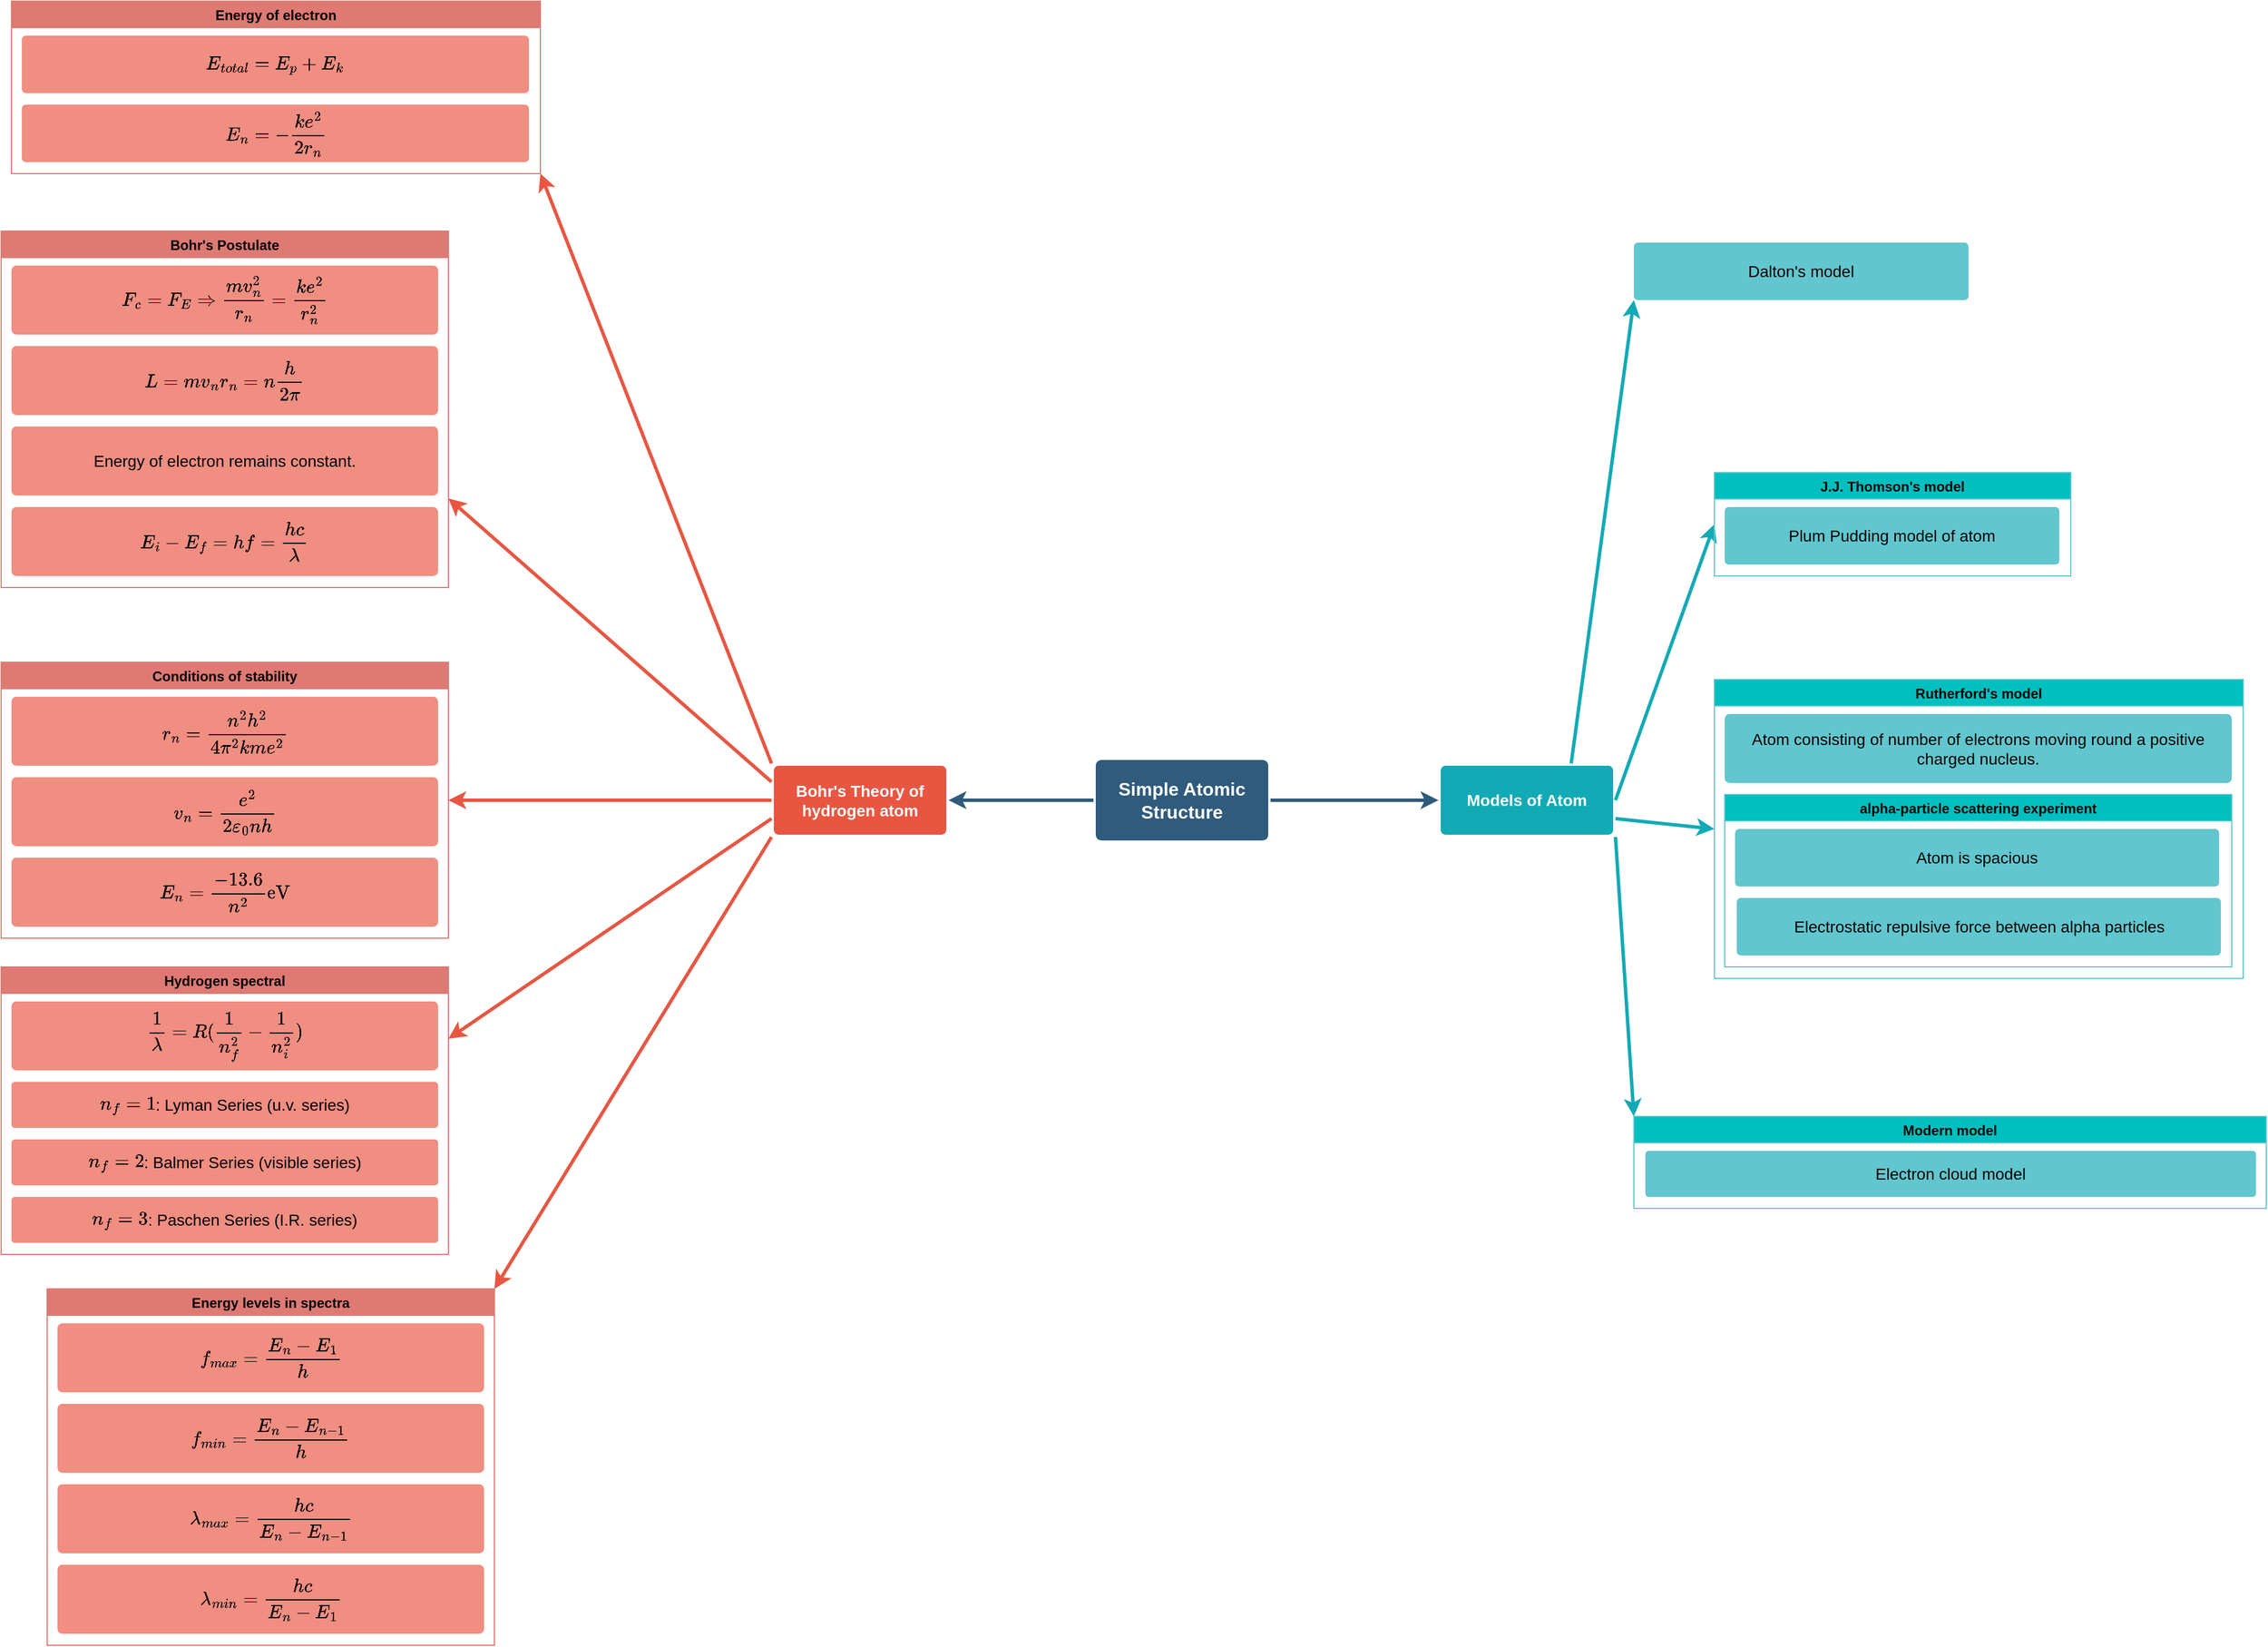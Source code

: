 <mxfile>
    <diagram id="nP-OY_wl-n511qJIP8V6" name="Page-1">
        <mxGraphModel dx="1172" dy="807" grid="1" gridSize="10" guides="1" tooltips="1" connect="1" arrows="1" fold="1" page="1" pageScale="1" pageWidth="1169" pageHeight="827" math="1" shadow="0">
            <root>
                <mxCell id="0"/>
                <mxCell id="1" parent="0"/>
                <mxCell id="3" value="" style="edgeStyle=none;rounded=0;jumpStyle=none;html=1;shadow=0;labelBackgroundColor=none;startArrow=none;startFill=0;endArrow=classic;endFill=1;jettySize=auto;orthogonalLoop=1;strokeColor=#2F5B7C;strokeWidth=3;fontFamily=Helvetica;fontSize=16;fontColor=#23445D;spacing=5;" parent="1" source="5" target="12" edge="1">
                    <mxGeometry relative="1" as="geometry"/>
                </mxCell>
                <mxCell id="4" value="" style="edgeStyle=none;rounded=0;jumpStyle=none;html=1;shadow=0;labelBackgroundColor=none;startArrow=none;startFill=0;endArrow=classic;endFill=1;jettySize=auto;orthogonalLoop=1;strokeColor=#2F5B7C;strokeWidth=3;fontFamily=Helvetica;fontSize=16;fontColor=#23445D;spacing=5;" parent="1" source="5" target="9" edge="1">
                    <mxGeometry relative="1" as="geometry"/>
                </mxCell>
                <mxCell id="5" value="Simple Atomic Structure" style="rounded=1;whiteSpace=wrap;html=1;shadow=0;labelBackgroundColor=none;strokeColor=none;strokeWidth=3;fillColor=#2F5B7C;fontFamily=Helvetica;fontSize=16;fontColor=#FFFFFF;align=center;fontStyle=1;spacing=5;arcSize=7;perimeterSpacing=2;" parent="1" vertex="1">
                    <mxGeometry x="1082" y="810" width="150" height="70" as="geometry"/>
                </mxCell>
                <mxCell id="6" value="" style="edgeStyle=none;rounded=1;jumpStyle=none;html=1;shadow=0;labelBackgroundColor=none;startArrow=none;startFill=0;jettySize=auto;orthogonalLoop=1;strokeColor=#E85642;strokeWidth=3;fontFamily=Helvetica;fontSize=14;fontColor=#FFFFFF;spacing=5;fontStyle=1;fillColor=#b0e3e6;entryX=1;entryY=1;entryDx=0;entryDy=0;exitX=0;exitY=0;exitDx=0;exitDy=0;" parent="1" source="9" target="25" edge="1">
                    <mxGeometry relative="1" as="geometry">
                        <mxPoint x="763.641" y="746" as="targetPoint"/>
                    </mxGeometry>
                </mxCell>
                <mxCell id="9" value="Bohr's Theory of hydrogen atom" style="rounded=1;whiteSpace=wrap;html=1;shadow=0;labelBackgroundColor=none;strokeColor=none;strokeWidth=3;fillColor=#e85642;fontFamily=Helvetica;fontSize=14;fontColor=#FFFFFF;align=center;spacing=5;fontStyle=1;arcSize=7;perimeterSpacing=2;" parent="1" vertex="1">
                    <mxGeometry x="802" y="815" width="150" height="60" as="geometry"/>
                </mxCell>
                <mxCell id="12" value="Models of Atom" style="rounded=1;whiteSpace=wrap;html=1;shadow=0;labelBackgroundColor=none;strokeColor=none;strokeWidth=3;fillColor=#12aab5;fontFamily=Helvetica;fontSize=14;fontColor=#FFFFFF;align=center;spacing=5;fontStyle=1;arcSize=7;perimeterSpacing=2;" parent="1" vertex="1">
                    <mxGeometry x="1382" y="815" width="150" height="60" as="geometry"/>
                </mxCell>
                <mxCell id="15" value="" style="edgeStyle=none;rounded=1;jumpStyle=none;html=1;shadow=0;labelBackgroundColor=none;startArrow=none;startFill=0;jettySize=auto;orthogonalLoop=1;strokeColor=#12AAB5;strokeWidth=3;fontFamily=Helvetica;fontSize=14;fontColor=#FFFFFF;spacing=5;fontStyle=1;fillColor=#b0e3e6;entryX=0;entryY=0.5;entryDx=0;entryDy=0;exitX=1;exitY=0.5;exitDx=0;exitDy=0;" parent="1" source="12" target="20" edge="1">
                    <mxGeometry relative="1" as="geometry">
                        <mxPoint x="1590" y="806.367" as="targetPoint"/>
                    </mxGeometry>
                </mxCell>
                <mxCell id="16" value="" style="edgeStyle=none;rounded=1;jumpStyle=none;html=1;shadow=0;labelBackgroundColor=none;startArrow=none;startFill=0;jettySize=auto;orthogonalLoop=1;strokeColor=#12AAB5;strokeWidth=3;fontFamily=Helvetica;fontSize=14;fontColor=#FFFFFF;spacing=5;fontStyle=1;fillColor=#b0e3e6;entryX=0;entryY=1;entryDx=0;entryDy=0;exitX=0.75;exitY=0;exitDx=0;exitDy=0;" parent="1" source="12" edge="1">
                    <mxGeometry relative="1" as="geometry">
                        <mxPoint x="1550.0" y="410" as="targetPoint"/>
                    </mxGeometry>
                </mxCell>
                <mxCell id="20" value="J.J. Thomson's model" style="swimlane;gradientColor=none;strokeColor=#61C6CE;startSize=23;fillColor=#00BFBF;fontColor=#000000;" parent="1" vertex="1">
                    <mxGeometry x="1620" y="560" width="310" height="90" as="geometry"/>
                </mxCell>
                <mxCell id="201" value="Plum Pudding model of atom" style="rounded=1;whiteSpace=wrap;html=1;shadow=0;labelBackgroundColor=none;strokeColor=none;strokeWidth=3;fillColor=#61c6ce;fontFamily=Helvetica;fontSize=14;align=center;spacing=5;fontStyle=0;arcSize=7;perimeterSpacing=2;fontColor=#000000;" vertex="1" parent="20">
                    <mxGeometry x="9" y="30" width="291" height="50" as="geometry"/>
                </mxCell>
                <mxCell id="25" value="Energy of electron" style="swimlane;gradientColor=none;startSize=23;fontColor=#000000;fillColor=#DE7A73;strokeColor=#DE7A73;" parent="1" vertex="1">
                    <mxGeometry x="139" y="150" width="460" height="150" as="geometry"/>
                </mxCell>
                <mxCell id="26" value="\[E_{total}=E_p+E_k\]" style="rounded=1;whiteSpace=wrap;html=1;shadow=0;labelBackgroundColor=none;strokeColor=none;strokeWidth=3;fontFamily=Helvetica;fontSize=14;align=center;spacing=5;fontStyle=0;arcSize=7;perimeterSpacing=2;fontColor=#000000;fillColor=#f08e81;" parent="25" vertex="1">
                    <mxGeometry x="9" y="30" width="441" height="50" as="geometry"/>
                </mxCell>
                <mxCell id="27" value="\[E_n=-\frac{ke^2}{2r_n}\]" style="rounded=1;whiteSpace=wrap;html=1;shadow=0;labelBackgroundColor=none;strokeColor=none;strokeWidth=3;fontFamily=Helvetica;fontSize=14;align=center;spacing=5;fontStyle=0;arcSize=7;perimeterSpacing=2;fontColor=#000000;fillColor=#f08e81;" parent="25" vertex="1">
                    <mxGeometry x="9" y="90" width="441" height="50" as="geometry"/>
                </mxCell>
                <mxCell id="30" value="Bohr's Postulate" style="swimlane;gradientColor=none;startSize=23;fontColor=#000000;fillColor=#DE7A73;strokeColor=#DE7A73;" parent="1" vertex="1">
                    <mxGeometry x="130" y="350" width="389" height="310" as="geometry"/>
                </mxCell>
                <mxCell id="31" value="\[F_c=F_E \Rightarrow \frac{mv_n^2}{r_n}=\frac{ke^2}{r_n^2}\]" style="rounded=1;whiteSpace=wrap;html=1;shadow=0;labelBackgroundColor=none;strokeColor=none;strokeWidth=3;fontFamily=Helvetica;fontSize=14;align=center;spacing=5;fontStyle=0;arcSize=7;perimeterSpacing=2;fontColor=#000000;fillColor=#f08e81;" parent="30" vertex="1">
                    <mxGeometry x="9" y="30" width="371" height="60" as="geometry"/>
                </mxCell>
                <mxCell id="147" value="\[L=mv_nr_n=n\frac{h}{2\pi}\]" style="rounded=1;whiteSpace=wrap;html=1;shadow=0;labelBackgroundColor=none;strokeColor=none;strokeWidth=3;fontFamily=Helvetica;fontSize=14;align=center;spacing=5;fontStyle=0;arcSize=7;perimeterSpacing=2;fontColor=#000000;fillColor=#f08e81;" parent="30" vertex="1">
                    <mxGeometry x="9" y="100" width="371" height="60" as="geometry"/>
                </mxCell>
                <mxCell id="208" value="Energy of electron remains constant." style="rounded=1;whiteSpace=wrap;html=1;shadow=0;labelBackgroundColor=none;strokeColor=none;strokeWidth=3;fontFamily=Helvetica;fontSize=14;align=center;spacing=5;fontStyle=0;arcSize=7;perimeterSpacing=2;fontColor=#000000;fillColor=#f08e81;" vertex="1" parent="30">
                    <mxGeometry x="9" y="170" width="371" height="60" as="geometry"/>
                </mxCell>
                <mxCell id="209" value="\[E_i-E_f=hf=\frac{hc}{\lambda}\]" style="rounded=1;whiteSpace=wrap;html=1;shadow=0;labelBackgroundColor=none;strokeColor=none;strokeWidth=3;fontFamily=Helvetica;fontSize=14;align=center;spacing=5;fontStyle=0;arcSize=7;perimeterSpacing=2;fontColor=#000000;fillColor=#f08e81;" vertex="1" parent="30">
                    <mxGeometry x="9" y="240" width="371" height="60" as="geometry"/>
                </mxCell>
                <mxCell id="53" value="" style="edgeStyle=none;rounded=1;jumpStyle=none;html=1;shadow=0;labelBackgroundColor=none;startArrow=none;startFill=0;jettySize=auto;orthogonalLoop=1;strokeColor=#E85642;strokeWidth=3;fontFamily=Helvetica;fontSize=14;fontColor=#FFFFFF;spacing=5;fontStyle=1;fillColor=#b0e3e6;exitX=0;exitY=0.25;exitDx=0;exitDy=0;entryX=1;entryY=0.75;entryDx=0;entryDy=0;" parent="1" source="9" target="30" edge="1">
                    <mxGeometry relative="1" as="geometry">
                        <mxPoint x="850.359" y="823" as="sourcePoint"/>
                        <mxPoint x="773.641" y="756" as="targetPoint"/>
                    </mxGeometry>
                </mxCell>
                <mxCell id="54" value="Rutherford's model" style="swimlane;gradientColor=none;strokeColor=#61C6CE;startSize=23;fillColor=#00BFBF;fontColor=#000000;" parent="1" vertex="1">
                    <mxGeometry x="1620" y="740" width="460" height="260" as="geometry"/>
                </mxCell>
                <mxCell id="55" value="Atom consisting of number of electrons moving round a positive charged nucleus." style="rounded=1;whiteSpace=wrap;html=1;shadow=0;labelBackgroundColor=none;strokeColor=none;strokeWidth=3;fillColor=#61c6ce;fontFamily=Helvetica;fontSize=14;align=center;spacing=5;fontStyle=0;arcSize=7;perimeterSpacing=2;fontColor=#000000;" parent="54" vertex="1">
                    <mxGeometry x="9" y="30" width="441" height="60" as="geometry"/>
                </mxCell>
                <mxCell id="203" value="alpha-particle scattering experiment" style="swimlane;gradientColor=none;strokeColor=#61C6CE;startSize=23;fillColor=#00BFBF;fontColor=#000000;" vertex="1" parent="54">
                    <mxGeometry x="9" y="100" width="441" height="150" as="geometry"/>
                </mxCell>
                <mxCell id="204" value="Atom is spacious" style="rounded=1;whiteSpace=wrap;html=1;shadow=0;labelBackgroundColor=none;strokeColor=none;strokeWidth=3;fillColor=#61c6ce;fontFamily=Helvetica;fontSize=14;align=center;spacing=5;fontStyle=0;arcSize=7;perimeterSpacing=2;fontColor=#000000;" vertex="1" parent="203">
                    <mxGeometry x="9" y="30" width="421" height="50" as="geometry"/>
                </mxCell>
                <mxCell id="206" value="Electrostatic repulsive force between alpha particles" style="rounded=1;whiteSpace=wrap;html=1;shadow=0;labelBackgroundColor=none;strokeColor=none;strokeWidth=3;fillColor=#61c6ce;fontFamily=Helvetica;fontSize=14;align=center;spacing=5;fontStyle=0;arcSize=7;perimeterSpacing=2;fontColor=#000000;" vertex="1" parent="203">
                    <mxGeometry x="10.5" y="90" width="421" height="50" as="geometry"/>
                </mxCell>
                <mxCell id="58" value="Modern model" style="swimlane;gradientColor=none;strokeColor=#61C6CE;startSize=23;fillColor=#00BFBF;fontColor=#000000;" parent="1" vertex="1">
                    <mxGeometry x="1550" y="1120" width="550" height="80" as="geometry"/>
                </mxCell>
                <mxCell id="194" value="Electron cloud model" style="rounded=1;whiteSpace=wrap;html=1;shadow=0;labelBackgroundColor=none;strokeColor=none;strokeWidth=3;fillColor=#61c6ce;fontFamily=Helvetica;fontSize=14;align=center;spacing=5;fontStyle=0;arcSize=7;perimeterSpacing=2;fontColor=#000000;" parent="58" vertex="1">
                    <mxGeometry x="10" y="30" width="531" height="40" as="geometry"/>
                </mxCell>
                <mxCell id="77" value="" style="edgeStyle=none;rounded=1;jumpStyle=none;html=1;shadow=0;labelBackgroundColor=none;startArrow=none;startFill=0;jettySize=auto;orthogonalLoop=1;strokeColor=#12AAB5;strokeWidth=3;fontFamily=Helvetica;fontSize=14;fontColor=#FFFFFF;spacing=5;fontStyle=1;fillColor=#b0e3e6;entryX=0;entryY=0;entryDx=0;entryDy=0;exitX=1;exitY=1;exitDx=0;exitDy=0;" parent="1" source="12" target="58" edge="1">
                    <mxGeometry relative="1" as="geometry">
                        <mxPoint x="1425" y="980" as="targetPoint"/>
                        <mxPoint x="1456.248" y="887" as="sourcePoint"/>
                    </mxGeometry>
                </mxCell>
                <mxCell id="78" value="" style="edgeStyle=none;rounded=1;jumpStyle=none;html=1;shadow=0;labelBackgroundColor=none;startArrow=none;startFill=0;jettySize=auto;orthogonalLoop=1;strokeColor=#12AAB5;strokeWidth=3;fontFamily=Helvetica;fontSize=14;fontColor=#FFFFFF;spacing=5;fontStyle=1;fillColor=#b0e3e6;entryX=0;entryY=0.5;entryDx=0;entryDy=0;exitX=1;exitY=0.75;exitDx=0;exitDy=0;" parent="1" source="12" target="54" edge="1">
                    <mxGeometry relative="1" as="geometry">
                        <mxPoint x="1920" y="942.5" as="targetPoint"/>
                        <mxPoint x="1544" y="871" as="sourcePoint"/>
                    </mxGeometry>
                </mxCell>
                <mxCell id="200" value="Dalton's model" style="rounded=1;whiteSpace=wrap;html=1;shadow=0;labelBackgroundColor=none;strokeColor=none;strokeWidth=3;fillColor=#61c6ce;fontFamily=Helvetica;fontSize=14;align=center;spacing=5;fontStyle=0;arcSize=7;perimeterSpacing=2;fontColor=#000000;" vertex="1" parent="1">
                    <mxGeometry x="1550" y="360" width="291" height="50" as="geometry"/>
                </mxCell>
                <mxCell id="210" value="Conditions of stability" style="swimlane;gradientColor=none;startSize=23;fontColor=#000000;fillColor=#DE7A73;strokeColor=#DE7A73;" vertex="1" parent="1">
                    <mxGeometry x="130" y="725" width="389" height="240" as="geometry"/>
                </mxCell>
                <mxCell id="211" value="\[r_n=\frac{n^2h^2}{4\pi^2kme^2}\]" style="rounded=1;whiteSpace=wrap;html=1;shadow=0;labelBackgroundColor=none;strokeColor=none;strokeWidth=3;fontFamily=Helvetica;fontSize=14;align=center;spacing=5;fontStyle=0;arcSize=7;perimeterSpacing=2;fontColor=#000000;fillColor=#f08e81;" vertex="1" parent="210">
                    <mxGeometry x="9" y="30" width="371" height="60" as="geometry"/>
                </mxCell>
                <mxCell id="212" value="\[v_n=\frac{e^2}{2 \varepsilon_0 nh}\]" style="rounded=1;whiteSpace=wrap;html=1;shadow=0;labelBackgroundColor=none;strokeColor=none;strokeWidth=3;fontFamily=Helvetica;fontSize=14;align=center;spacing=5;fontStyle=0;arcSize=7;perimeterSpacing=2;fontColor=#000000;fillColor=#f08e81;" vertex="1" parent="210">
                    <mxGeometry x="9" y="100" width="371" height="60" as="geometry"/>
                </mxCell>
                <mxCell id="213" value="\[E_n=\frac{-13.6}{n^2}\mathrm{eV}\]" style="rounded=1;whiteSpace=wrap;html=1;shadow=0;labelBackgroundColor=none;strokeColor=none;strokeWidth=3;fontFamily=Helvetica;fontSize=14;align=center;spacing=5;fontStyle=0;arcSize=7;perimeterSpacing=2;fontColor=#000000;fillColor=#f08e81;" vertex="1" parent="210">
                    <mxGeometry x="9" y="170" width="371" height="60" as="geometry"/>
                </mxCell>
                <mxCell id="215" value="" style="edgeStyle=none;rounded=1;jumpStyle=none;html=1;shadow=0;labelBackgroundColor=none;startArrow=none;startFill=0;jettySize=auto;orthogonalLoop=1;strokeColor=#E85642;strokeWidth=3;fontFamily=Helvetica;fontSize=14;fontColor=#FFFFFF;spacing=5;fontStyle=1;fillColor=#b0e3e6;exitX=0;exitY=0.5;exitDx=0;exitDy=0;entryX=1;entryY=0.5;entryDx=0;entryDy=0;" edge="1" parent="1" source="9" target="210">
                    <mxGeometry relative="1" as="geometry">
                        <mxPoint x="810" y="839" as="sourcePoint"/>
                        <mxPoint x="529" y="592.5" as="targetPoint"/>
                    </mxGeometry>
                </mxCell>
                <mxCell id="216" value="Hydrogen spectral" style="swimlane;gradientColor=none;startSize=23;fontColor=#000000;fillColor=#DE7A73;strokeColor=#DE7A73;" vertex="1" parent="1">
                    <mxGeometry x="130" y="990" width="389" height="250" as="geometry"/>
                </mxCell>
                <mxCell id="217" value="\[\frac{1}{\lambda}=R(\frac{1}{n^2_f}-\frac{1}{n^2_i}&lt;br&gt;)\]" style="rounded=1;whiteSpace=wrap;html=1;shadow=0;labelBackgroundColor=none;strokeColor=none;strokeWidth=3;fontFamily=Helvetica;fontSize=14;align=center;spacing=5;fontStyle=0;arcSize=7;perimeterSpacing=2;fontColor=#000000;fillColor=#f08e81;" vertex="1" parent="216">
                    <mxGeometry x="9" y="30" width="371" height="60" as="geometry"/>
                </mxCell>
                <mxCell id="218" value="\(n_f=1\): Lyman Series (u.v. series)" style="rounded=1;whiteSpace=wrap;html=1;shadow=0;labelBackgroundColor=none;strokeColor=none;strokeWidth=3;fontFamily=Helvetica;fontSize=14;align=center;spacing=5;fontStyle=0;arcSize=7;perimeterSpacing=2;fontColor=#000000;fillColor=#f08e81;" vertex="1" parent="216">
                    <mxGeometry x="9" y="100" width="371" height="40" as="geometry"/>
                </mxCell>
                <mxCell id="223" value="\(n_f=2\): Balmer Series (visible series)" style="rounded=1;whiteSpace=wrap;html=1;shadow=0;labelBackgroundColor=none;strokeColor=none;strokeWidth=3;fontFamily=Helvetica;fontSize=14;align=center;spacing=5;fontStyle=0;arcSize=7;perimeterSpacing=2;fontColor=#000000;fillColor=#f08e81;" vertex="1" parent="216">
                    <mxGeometry x="9" y="150" width="371" height="40" as="geometry"/>
                </mxCell>
                <mxCell id="224" value="\(n_f=3\): Paschen Series (I.R. series)" style="rounded=1;whiteSpace=wrap;html=1;shadow=0;labelBackgroundColor=none;strokeColor=none;strokeWidth=3;fontFamily=Helvetica;fontSize=14;align=center;spacing=5;fontStyle=0;arcSize=7;perimeterSpacing=2;fontColor=#000000;fillColor=#f08e81;" vertex="1" parent="216">
                    <mxGeometry x="9" y="200" width="371" height="40" as="geometry"/>
                </mxCell>
                <mxCell id="225" value="" style="edgeStyle=none;rounded=1;jumpStyle=none;html=1;shadow=0;labelBackgroundColor=none;startArrow=none;startFill=0;jettySize=auto;orthogonalLoop=1;strokeColor=#E85642;strokeWidth=3;fontFamily=Helvetica;fontSize=14;fontColor=#FFFFFF;spacing=5;fontStyle=1;fillColor=#b0e3e6;exitX=0;exitY=0.75;exitDx=0;exitDy=0;entryX=1;entryY=0.25;entryDx=0;entryDy=0;" edge="1" parent="1" source="9" target="216">
                    <mxGeometry relative="1" as="geometry">
                        <mxPoint x="810" y="855" as="sourcePoint"/>
                        <mxPoint x="529" y="855" as="targetPoint"/>
                    </mxGeometry>
                </mxCell>
                <mxCell id="231" value="Energy levels in spectra" style="swimlane;gradientColor=none;startSize=23;fontColor=#000000;fillColor=#DE7A73;strokeColor=#DE7A73;" vertex="1" parent="1">
                    <mxGeometry x="170" y="1270" width="389" height="310" as="geometry"/>
                </mxCell>
                <mxCell id="232" value="\[f_{max}=\frac{E_n-E_1}{h}\]" style="rounded=1;whiteSpace=wrap;html=1;shadow=0;labelBackgroundColor=none;strokeColor=none;strokeWidth=3;fontFamily=Helvetica;fontSize=14;align=center;spacing=5;fontStyle=0;arcSize=7;perimeterSpacing=2;fontColor=#000000;fillColor=#f08e81;" vertex="1" parent="231">
                    <mxGeometry x="9" y="30" width="371" height="60" as="geometry"/>
                </mxCell>
                <mxCell id="236" value="\[f_{min}=\frac{E_n-E_{n-1}}{h}\]" style="rounded=1;whiteSpace=wrap;html=1;shadow=0;labelBackgroundColor=none;strokeColor=none;strokeWidth=3;fontFamily=Helvetica;fontSize=14;align=center;spacing=5;fontStyle=0;arcSize=7;perimeterSpacing=2;fontColor=#000000;fillColor=#f08e81;" vertex="1" parent="231">
                    <mxGeometry x="9" y="100" width="371" height="60" as="geometry"/>
                </mxCell>
                <mxCell id="237" value="\[\lambda_{max}=\frac{hc}{E_n-E_{n-1}}\]" style="rounded=1;whiteSpace=wrap;html=1;shadow=0;labelBackgroundColor=none;strokeColor=none;strokeWidth=3;fontFamily=Helvetica;fontSize=14;align=center;spacing=5;fontStyle=0;arcSize=7;perimeterSpacing=2;fontColor=#000000;fillColor=#f08e81;" vertex="1" parent="231">
                    <mxGeometry x="9" y="170" width="371" height="60" as="geometry"/>
                </mxCell>
                <mxCell id="238" value="\[\lambda_{min}=\frac{hc}{E_n-E_1}\]" style="rounded=1;whiteSpace=wrap;html=1;shadow=0;labelBackgroundColor=none;strokeColor=none;strokeWidth=3;fontFamily=Helvetica;fontSize=14;align=center;spacing=5;fontStyle=0;arcSize=7;perimeterSpacing=2;fontColor=#000000;fillColor=#f08e81;" vertex="1" parent="231">
                    <mxGeometry x="9" y="240" width="371" height="60" as="geometry"/>
                </mxCell>
                <mxCell id="239" value="" style="edgeStyle=none;rounded=1;jumpStyle=none;html=1;shadow=0;labelBackgroundColor=none;startArrow=none;startFill=0;jettySize=auto;orthogonalLoop=1;strokeColor=#E85642;strokeWidth=3;fontFamily=Helvetica;fontSize=14;fontColor=#FFFFFF;spacing=5;fontStyle=1;fillColor=#b0e3e6;exitX=0;exitY=1;exitDx=0;exitDy=0;entryX=1;entryY=0;entryDx=0;entryDy=0;" edge="1" parent="1" source="9" target="231">
                    <mxGeometry relative="1" as="geometry">
                        <mxPoint x="810" y="871" as="sourcePoint"/>
                        <mxPoint x="529" y="1062.5" as="targetPoint"/>
                    </mxGeometry>
                </mxCell>
            </root>
        </mxGraphModel>
    </diagram>
</mxfile>